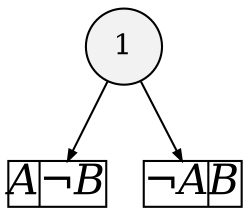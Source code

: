 
digraph sdd {

overlap=false

{rank=same; n9 }

n9 [label= "1",style=filled,fillcolor=gray95,shape=circle,height=.25,width=.25]; 
n9e0
      [label= "<L>A|<R>&not;B",
      shape=record,
      fontsize=20,
      fontname="Times-Italic",
      fillcolor=white,
      style=filled,
      fixedsize=true,
      height=.30, 
      width=.65];

n9->n9e0 [arrowsize=.50];
n9e1
      [label= "<L>&not;A|<R>B",
      shape=record,
      fontsize=20,
      fontname="Times-Italic",
      fillcolor=white,
      style=filled,
      fixedsize=true,
      height=.30, 
      width=.65];

n9->n9e1 [arrowsize=.50];


}
